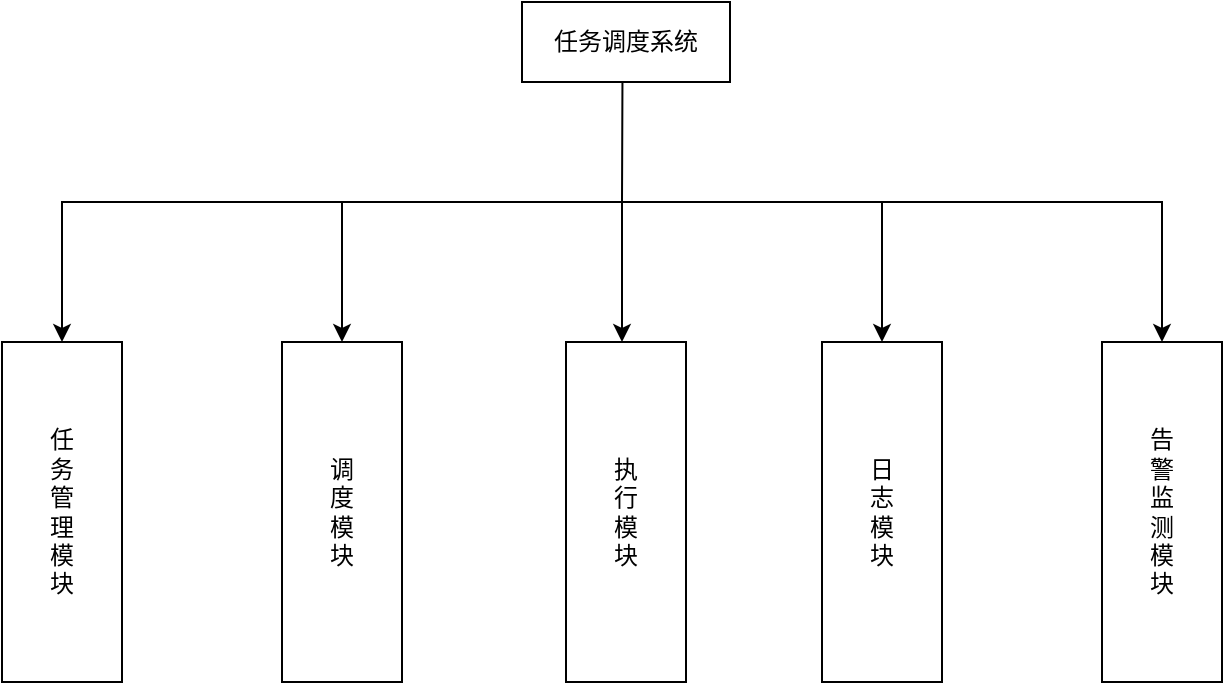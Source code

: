 <mxfile version="21.5.1" type="github">
  <diagram name="第 1 页" id="GhASuWuZi42JvSnn__Yv">
    <mxGraphModel dx="1908" dy="916" grid="1" gridSize="10" guides="1" tooltips="1" connect="1" arrows="1" fold="1" page="1" pageScale="1" pageWidth="827" pageHeight="1169" math="0" shadow="0">
      <root>
        <mxCell id="0" />
        <mxCell id="1" parent="0" />
        <mxCell id="wq72LBG8KCP3KCf_MoC9-1" value="任务调度系统" style="rounded=0;whiteSpace=wrap;html=1;" parent="1" vertex="1">
          <mxGeometry x="310" y="100" width="104" height="40" as="geometry" />
        </mxCell>
        <mxCell id="wq72LBG8KCP3KCf_MoC9-6" value="任&lt;br&gt;务&lt;br&gt;管&lt;br&gt;理&lt;br&gt;模&lt;br&gt;块" style="rounded=0;whiteSpace=wrap;html=1;" parent="1" vertex="1">
          <mxGeometry x="50" y="270" width="60" height="170" as="geometry" />
        </mxCell>
        <mxCell id="wq72LBG8KCP3KCf_MoC9-7" value="" style="endArrow=classic;html=1;rounded=0;entryX=0.5;entryY=0;entryDx=0;entryDy=0;exitX=0.483;exitY=0.989;exitDx=0;exitDy=0;exitPerimeter=0;" parent="1" source="wq72LBG8KCP3KCf_MoC9-1" target="wq72LBG8KCP3KCf_MoC9-6" edge="1">
          <mxGeometry width="50" height="50" relative="1" as="geometry">
            <mxPoint x="362" y="140" as="sourcePoint" />
            <mxPoint x="360" y="190" as="targetPoint" />
            <Array as="points">
              <mxPoint x="360" y="200" />
              <mxPoint x="80" y="200" />
            </Array>
          </mxGeometry>
        </mxCell>
        <mxCell id="wq72LBG8KCP3KCf_MoC9-8" value="调&lt;br&gt;度&lt;br&gt;模&lt;br&gt;块" style="rounded=0;whiteSpace=wrap;html=1;" parent="1" vertex="1">
          <mxGeometry x="190" y="270" width="60" height="170" as="geometry" />
        </mxCell>
        <mxCell id="wq72LBG8KCP3KCf_MoC9-9" value="执&lt;br&gt;行&lt;br&gt;模&lt;br&gt;块" style="rounded=0;whiteSpace=wrap;html=1;" parent="1" vertex="1">
          <mxGeometry x="332" y="270" width="60" height="170" as="geometry" />
        </mxCell>
        <mxCell id="wq72LBG8KCP3KCf_MoC9-11" value="日&lt;br&gt;志&lt;br&gt;模&lt;br&gt;块" style="rounded=0;whiteSpace=wrap;html=1;" parent="1" vertex="1">
          <mxGeometry x="460" y="270" width="60" height="170" as="geometry" />
        </mxCell>
        <mxCell id="wq72LBG8KCP3KCf_MoC9-13" value="告&lt;br&gt;警&lt;br&gt;监&lt;br&gt;测&lt;br&gt;模&lt;br&gt;块" style="rounded=0;whiteSpace=wrap;html=1;" parent="1" vertex="1">
          <mxGeometry x="600" y="270" width="60" height="170" as="geometry" />
        </mxCell>
        <mxCell id="wq72LBG8KCP3KCf_MoC9-15" value="" style="endArrow=classic;html=1;rounded=0;entryX=0.5;entryY=0;entryDx=0;entryDy=0;" parent="1" target="wq72LBG8KCP3KCf_MoC9-8" edge="1">
          <mxGeometry width="50" height="50" relative="1" as="geometry">
            <mxPoint x="220" y="200" as="sourcePoint" />
            <mxPoint x="440" y="190" as="targetPoint" />
          </mxGeometry>
        </mxCell>
        <mxCell id="wq72LBG8KCP3KCf_MoC9-16" value="" style="endArrow=classic;html=1;rounded=0;" parent="1" edge="1">
          <mxGeometry width="50" height="50" relative="1" as="geometry">
            <mxPoint x="360" y="200" as="sourcePoint" />
            <mxPoint x="360" y="270" as="targetPoint" />
          </mxGeometry>
        </mxCell>
        <mxCell id="wq72LBG8KCP3KCf_MoC9-17" value="" style="endArrow=classic;html=1;rounded=0;entryX=0.5;entryY=0;entryDx=0;entryDy=0;" parent="1" target="wq72LBG8KCP3KCf_MoC9-13" edge="1">
          <mxGeometry width="50" height="50" relative="1" as="geometry">
            <mxPoint x="360" y="200" as="sourcePoint" />
            <mxPoint x="540" y="150" as="targetPoint" />
            <Array as="points">
              <mxPoint x="630" y="200" />
            </Array>
          </mxGeometry>
        </mxCell>
        <mxCell id="wq72LBG8KCP3KCf_MoC9-18" value="" style="endArrow=classic;html=1;rounded=0;entryX=0.5;entryY=0;entryDx=0;entryDy=0;" parent="1" target="wq72LBG8KCP3KCf_MoC9-11" edge="1">
          <mxGeometry width="50" height="50" relative="1" as="geometry">
            <mxPoint x="490" y="200" as="sourcePoint" />
            <mxPoint x="490" y="130" as="targetPoint" />
          </mxGeometry>
        </mxCell>
      </root>
    </mxGraphModel>
  </diagram>
</mxfile>
